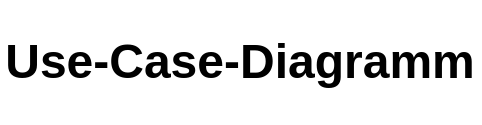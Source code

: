 <mxfile version="14.5.1" type="device"><diagram id="_mqj5IAy66Tvez3rvgJ9" name="Seite-1"><mxGraphModel dx="870" dy="655" grid="1" gridSize="10" guides="1" tooltips="1" connect="1" arrows="1" fold="1" page="1" pageScale="1" pageWidth="2336" pageHeight="1654" math="0" shadow="0"><root><mxCell id="0"/><mxCell id="1" parent="0"/><mxCell id="B31fltBdawM-p1cMskya-1" value="&lt;h1&gt;Use-Case-Diagramm&lt;/h1&gt;" style="text;html=1;strokeColor=none;fillColor=none;align=center;verticalAlign=middle;whiteSpace=wrap;rounded=0;" vertex="1" parent="1"><mxGeometry x="40" y="40" width="240" height="40" as="geometry"/></mxCell></root></mxGraphModel></diagram></mxfile>
